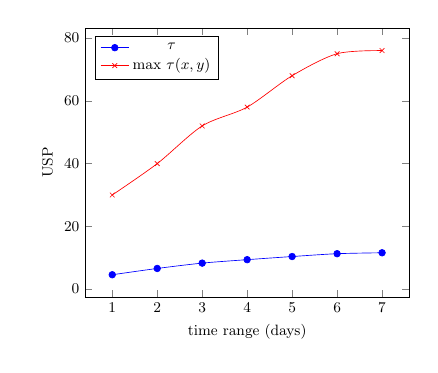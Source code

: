 \tikzstyle{textstyle}=[font=\fontsize{9}{9}\selectfont]
\begin{tikzpicture}[textstyle, scale=0.6]
    \begin{axis}[
        xlabel={time range (days)},
        ylabel={USP},
		legend pos=north west
        ]
        
    \addplot[smooth,mark=*,blue] plot coordinates {
        (1,4.6)
        (2,6.6)
        (3,8.3)
        (4,9.4)
        (5,10.4)
        (6,11.3)
        (7,11.6)
    };
    \addlegendentry{$\tau$}

    \addplot[smooth,color=red,mark=x] plot coordinates {
		(1,30)
        (2,40)
        (3,52)
        (4,58)
        (5,68)
        (6,75)
        (7,76)
    };
    \addlegendentry{max $\tau(x, y)$}
    
    \end{axis}
\end{tikzpicture}